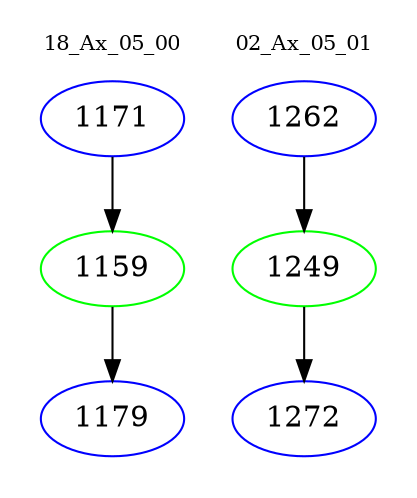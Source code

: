 digraph{
subgraph cluster_0 {
color = white
label = "18_Ax_05_00";
fontsize=10;
T0_1171 [label="1171", color="blue"]
T0_1171 -> T0_1159 [color="black"]
T0_1159 [label="1159", color="green"]
T0_1159 -> T0_1179 [color="black"]
T0_1179 [label="1179", color="blue"]
}
subgraph cluster_1 {
color = white
label = "02_Ax_05_01";
fontsize=10;
T1_1262 [label="1262", color="blue"]
T1_1262 -> T1_1249 [color="black"]
T1_1249 [label="1249", color="green"]
T1_1249 -> T1_1272 [color="black"]
T1_1272 [label="1272", color="blue"]
}
}
